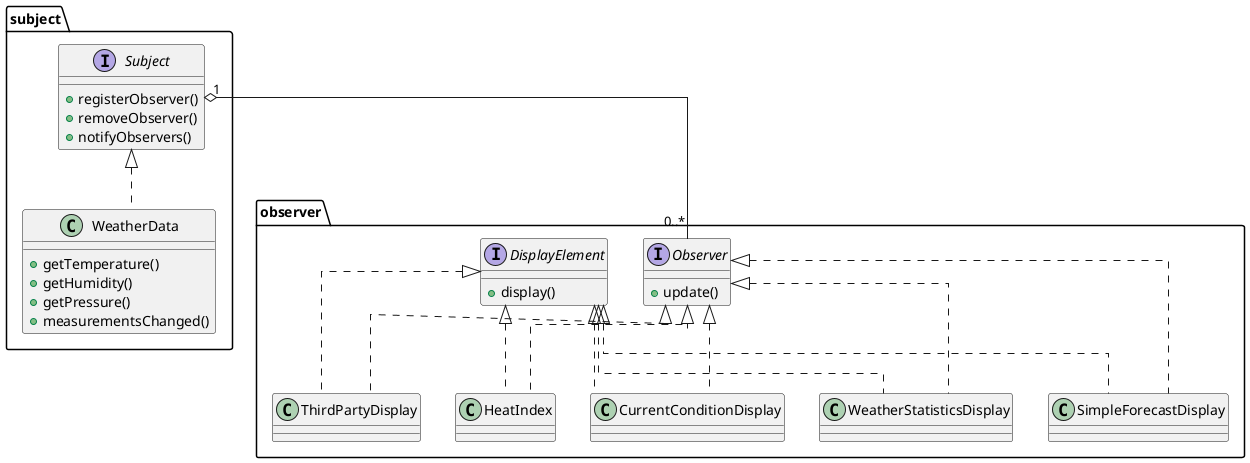 @startuml UMLWeatherStation
package subject{
    interface Subject{
        +registerObserver()
        +removeObserver()
        +notifyObservers()
    }
    class WeatherData implements Subject{
        +getTemperature()
        +getHumidity()
        +getPressure()
        +measurementsChanged()
    }
    
}

package observer{
    interface Observer{
        +update()
    }
    interface DisplayElement{
        +display()
    }

    class CurrentConditionDisplay implements Observer,DisplayElement{
    }
    class WeatherStatisticsDisplay implements Observer,DisplayElement{
    }
    class SimpleForecastDisplay implements Observer,DisplayElement{
    }
    class ThirdPartyDisplay implements Observer,DisplayElement{
    }
    class HeatIndex implements Observer,DisplayElement{
    }
    
}
Subject "1" o-- "0..*" Observer


skinparam linetype ortho
@enduml